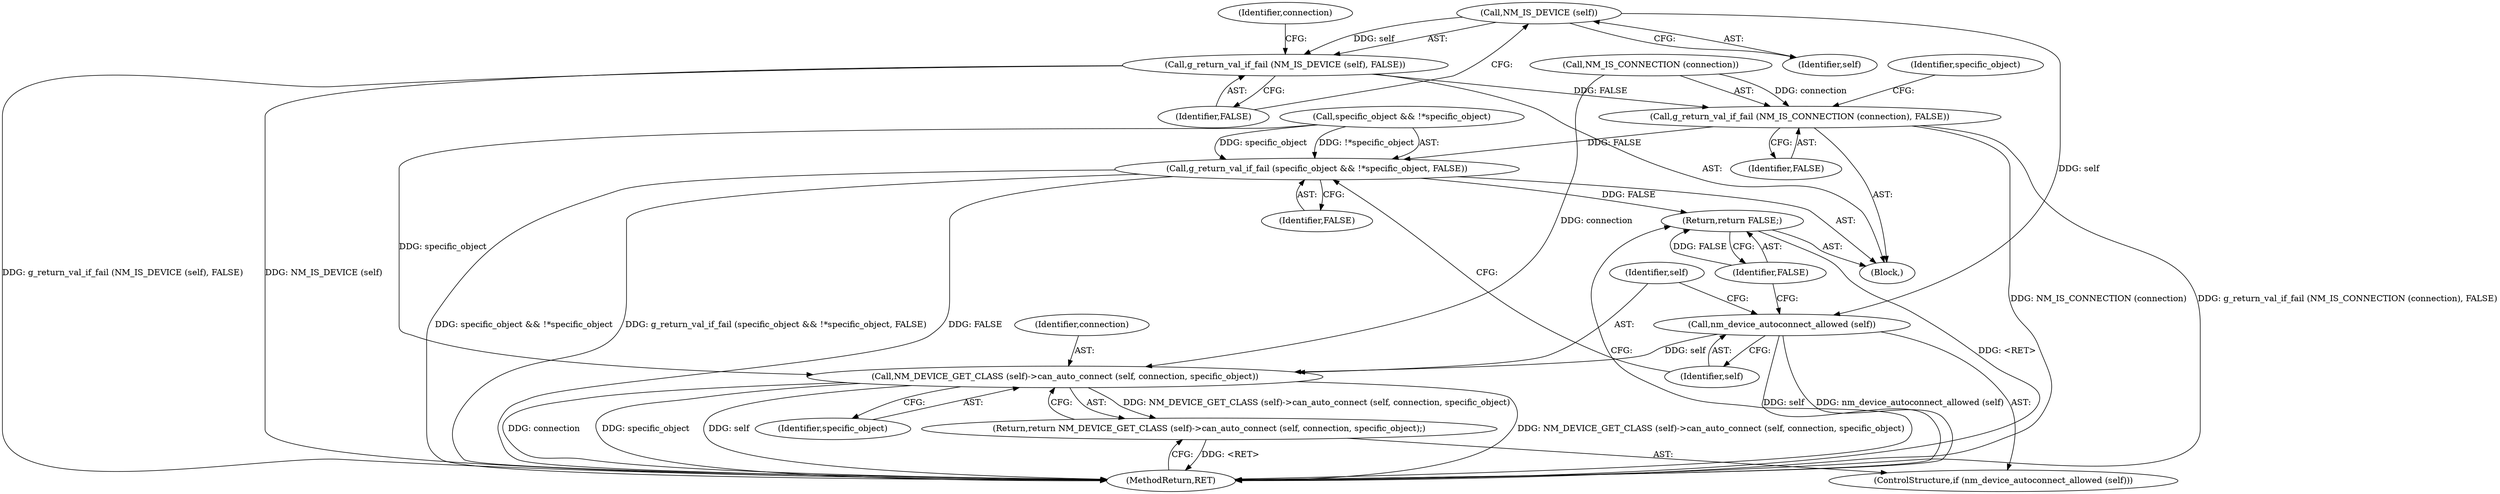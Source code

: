 digraph "0_NetworkManager_d5fc88e573fa58b93034b04d35a2454f5d28cad9@pointer" {
"1002780" [label="(Call,NM_IS_DEVICE (self))"];
"1002779" [label="(Call,g_return_val_if_fail (NM_IS_DEVICE (self), FALSE))"];
"1002783" [label="(Call,g_return_val_if_fail (NM_IS_CONNECTION (connection), FALSE))"];
"1002787" [label="(Call,g_return_val_if_fail (specific_object && !*specific_object, FALSE))"];
"1002802" [label="(Return,return FALSE;)"];
"1002795" [label="(Call,nm_device_autoconnect_allowed (self))"];
"1002798" [label="(Call,NM_DEVICE_GET_CLASS (self)->can_auto_connect (self, connection, specific_object))"];
"1002797" [label="(Return,return NM_DEVICE_GET_CLASS (self)->can_auto_connect (self, connection, specific_object);)"];
"1002783" [label="(Call,g_return_val_if_fail (NM_IS_CONNECTION (connection), FALSE))"];
"1002803" [label="(Identifier,FALSE)"];
"1002788" [label="(Call,specific_object && !*specific_object)"];
"1002796" [label="(Identifier,self)"];
"1002801" [label="(Identifier,specific_object)"];
"1002785" [label="(Identifier,connection)"];
"1002795" [label="(Call,nm_device_autoconnect_allowed (self))"];
"1002802" [label="(Return,return FALSE;)"];
"1002793" [label="(Identifier,FALSE)"];
"1002778" [label="(Block,)"];
"1002800" [label="(Identifier,connection)"];
"1002782" [label="(Identifier,FALSE)"];
"1002789" [label="(Identifier,specific_object)"];
"1002784" [label="(Call,NM_IS_CONNECTION (connection))"];
"1002797" [label="(Return,return NM_DEVICE_GET_CLASS (self)->can_auto_connect (self, connection, specific_object);)"];
"1002780" [label="(Call,NM_IS_DEVICE (self))"];
"1002786" [label="(Identifier,FALSE)"];
"1002779" [label="(Call,g_return_val_if_fail (NM_IS_DEVICE (self), FALSE))"];
"1002799" [label="(Identifier,self)"];
"1007368" [label="(MethodReturn,RET)"];
"1002787" [label="(Call,g_return_val_if_fail (specific_object && !*specific_object, FALSE))"];
"1002781" [label="(Identifier,self)"];
"1002794" [label="(ControlStructure,if (nm_device_autoconnect_allowed (self)))"];
"1002798" [label="(Call,NM_DEVICE_GET_CLASS (self)->can_auto_connect (self, connection, specific_object))"];
"1002780" -> "1002779"  [label="AST: "];
"1002780" -> "1002781"  [label="CFG: "];
"1002781" -> "1002780"  [label="AST: "];
"1002782" -> "1002780"  [label="CFG: "];
"1002780" -> "1002779"  [label="DDG: self"];
"1002780" -> "1002795"  [label="DDG: self"];
"1002779" -> "1002778"  [label="AST: "];
"1002779" -> "1002782"  [label="CFG: "];
"1002782" -> "1002779"  [label="AST: "];
"1002785" -> "1002779"  [label="CFG: "];
"1002779" -> "1007368"  [label="DDG: NM_IS_DEVICE (self)"];
"1002779" -> "1007368"  [label="DDG: g_return_val_if_fail (NM_IS_DEVICE (self), FALSE)"];
"1002779" -> "1002783"  [label="DDG: FALSE"];
"1002783" -> "1002778"  [label="AST: "];
"1002783" -> "1002786"  [label="CFG: "];
"1002784" -> "1002783"  [label="AST: "];
"1002786" -> "1002783"  [label="AST: "];
"1002789" -> "1002783"  [label="CFG: "];
"1002783" -> "1007368"  [label="DDG: NM_IS_CONNECTION (connection)"];
"1002783" -> "1007368"  [label="DDG: g_return_val_if_fail (NM_IS_CONNECTION (connection), FALSE)"];
"1002784" -> "1002783"  [label="DDG: connection"];
"1002783" -> "1002787"  [label="DDG: FALSE"];
"1002787" -> "1002778"  [label="AST: "];
"1002787" -> "1002793"  [label="CFG: "];
"1002788" -> "1002787"  [label="AST: "];
"1002793" -> "1002787"  [label="AST: "];
"1002796" -> "1002787"  [label="CFG: "];
"1002787" -> "1007368"  [label="DDG: specific_object && !*specific_object"];
"1002787" -> "1007368"  [label="DDG: g_return_val_if_fail (specific_object && !*specific_object, FALSE)"];
"1002787" -> "1007368"  [label="DDG: FALSE"];
"1002788" -> "1002787"  [label="DDG: specific_object"];
"1002788" -> "1002787"  [label="DDG: !*specific_object"];
"1002787" -> "1002802"  [label="DDG: FALSE"];
"1002802" -> "1002778"  [label="AST: "];
"1002802" -> "1002803"  [label="CFG: "];
"1002803" -> "1002802"  [label="AST: "];
"1007368" -> "1002802"  [label="CFG: "];
"1002802" -> "1007368"  [label="DDG: <RET>"];
"1002803" -> "1002802"  [label="DDG: FALSE"];
"1002795" -> "1002794"  [label="AST: "];
"1002795" -> "1002796"  [label="CFG: "];
"1002796" -> "1002795"  [label="AST: "];
"1002799" -> "1002795"  [label="CFG: "];
"1002803" -> "1002795"  [label="CFG: "];
"1002795" -> "1007368"  [label="DDG: self"];
"1002795" -> "1007368"  [label="DDG: nm_device_autoconnect_allowed (self)"];
"1002795" -> "1002798"  [label="DDG: self"];
"1002798" -> "1002797"  [label="AST: "];
"1002798" -> "1002801"  [label="CFG: "];
"1002799" -> "1002798"  [label="AST: "];
"1002800" -> "1002798"  [label="AST: "];
"1002801" -> "1002798"  [label="AST: "];
"1002797" -> "1002798"  [label="CFG: "];
"1002798" -> "1007368"  [label="DDG: NM_DEVICE_GET_CLASS (self)->can_auto_connect (self, connection, specific_object)"];
"1002798" -> "1007368"  [label="DDG: connection"];
"1002798" -> "1007368"  [label="DDG: specific_object"];
"1002798" -> "1007368"  [label="DDG: self"];
"1002798" -> "1002797"  [label="DDG: NM_DEVICE_GET_CLASS (self)->can_auto_connect (self, connection, specific_object)"];
"1002784" -> "1002798"  [label="DDG: connection"];
"1002788" -> "1002798"  [label="DDG: specific_object"];
"1002797" -> "1002794"  [label="AST: "];
"1007368" -> "1002797"  [label="CFG: "];
"1002797" -> "1007368"  [label="DDG: <RET>"];
}
